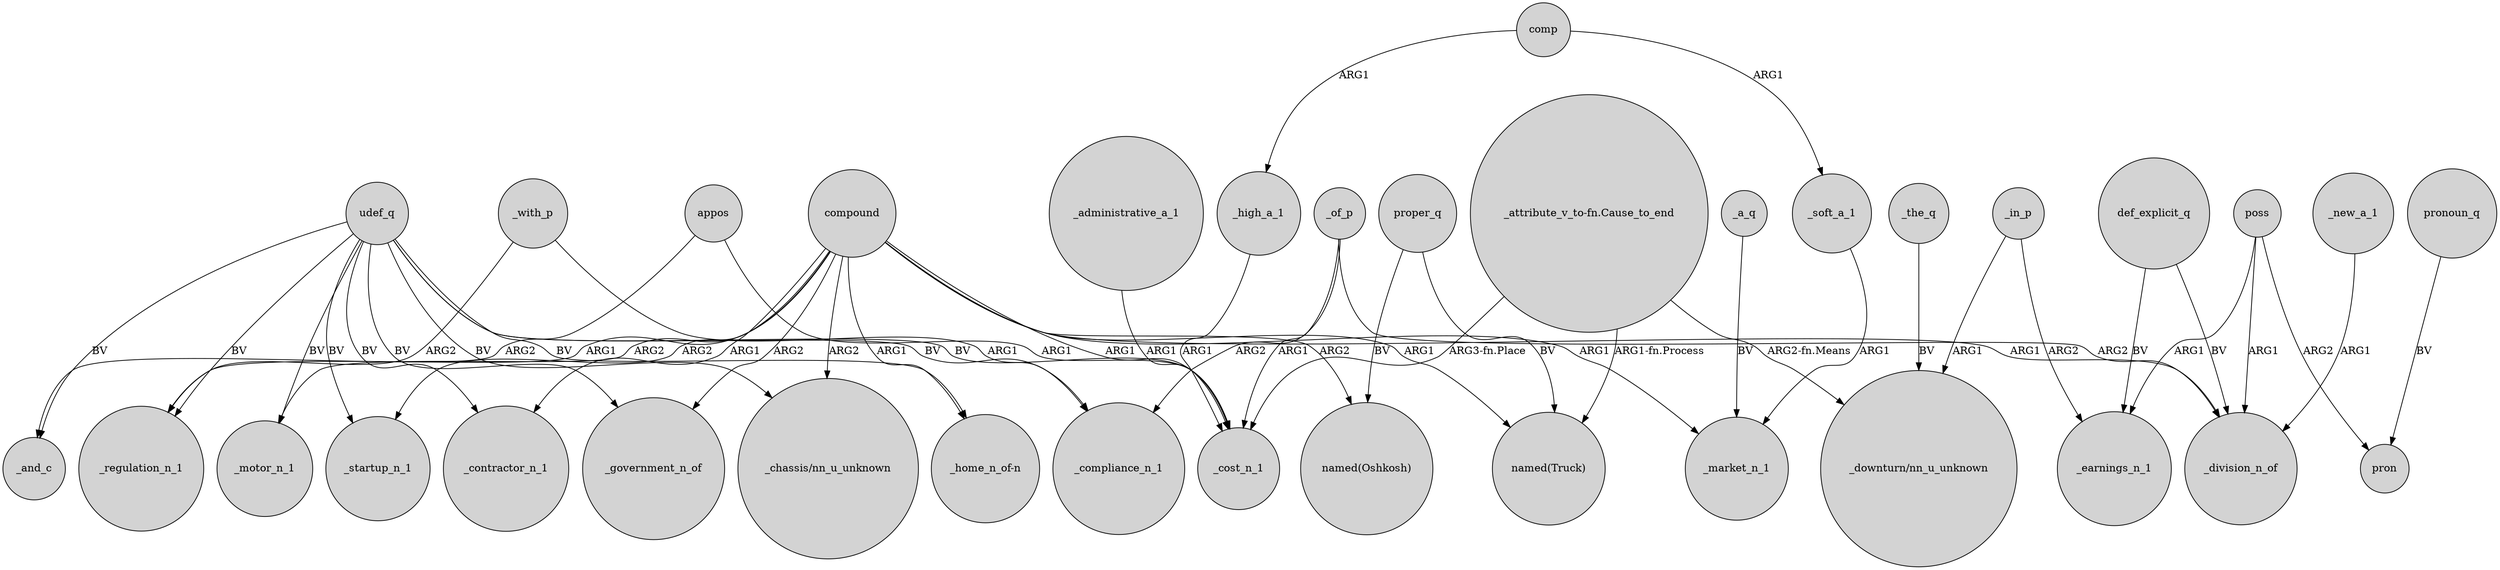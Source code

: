 digraph {
	node [shape=circle style=filled]
	udef_q -> _motor_n_1 [label=BV]
	compound -> _contractor_n_1 [label=ARG1]
	_in_p -> "_downturn/nn_u_unknown" [label=ARG1]
	appos -> _and_c [label=ARG2]
	compound -> _government_n_of [label=ARG2]
	udef_q -> _government_n_of [label=BV]
	udef_q -> "_chassis/nn_u_unknown" [label=BV]
	def_explicit_q -> _division_n_of [label=BV]
	_administrative_a_1 -> _cost_n_1 [label=ARG1]
	appos -> _cost_n_1 [label=ARG1]
	compound -> "named(Oshkosh)" [label=ARG2]
	_of_p -> _cost_n_1 [label=ARG1]
	udef_q -> _and_c [label=BV]
	udef_q -> _contractor_n_1 [label=BV]
	"_attribute_v_to-fn.Cause_to_end" -> "named(Truck)" [label="ARG1-fn.Process"]
	_in_p -> _earnings_n_1 [label=ARG2]
	pronoun_q -> pron [label=BV]
	compound -> "_home_n_of-n" [label=ARG1]
	proper_q -> "named(Truck)" [label=BV]
	_high_a_1 -> _cost_n_1 [label=ARG1]
	poss -> pron [label=ARG2]
	_with_p -> _compliance_n_1 [label=ARG1]
	compound -> _regulation_n_1 [label=ARG1]
	comp -> _soft_a_1 [label=ARG1]
	_of_p -> _division_n_of [label=ARG2]
	"_attribute_v_to-fn.Cause_to_end" -> _cost_n_1 [label="ARG3-fn.Place"]
	compound -> "named(Truck)" [label=ARG1]
	udef_q -> "_home_n_of-n" [label=BV]
	compound -> _motor_n_1 [label=ARG2]
	comp -> _high_a_1 [label=ARG1]
	_with_p -> _regulation_n_1 [label=ARG2]
	def_explicit_q -> _earnings_n_1 [label=BV]
	udef_q -> _startup_n_1 [label=BV]
	poss -> _earnings_n_1 [label=ARG1]
	compound -> _division_n_of [label=ARG1]
	udef_q -> _compliance_n_1 [label=BV]
	"_attribute_v_to-fn.Cause_to_end" -> "_downturn/nn_u_unknown" [label="ARG2-fn.Means"]
	_of_p -> _compliance_n_1 [label=ARG2]
	udef_q -> _regulation_n_1 [label=BV]
	_the_q -> "_downturn/nn_u_unknown" [label=BV]
	proper_q -> "named(Oshkosh)" [label=BV]
	_a_q -> _market_n_1 [label=BV]
	poss -> _division_n_of [label=ARG1]
	_new_a_1 -> _division_n_of [label=ARG1]
	compound -> _startup_n_1 [label=ARG2]
	compound -> _cost_n_1 [label=ARG1]
	_soft_a_1 -> _market_n_1 [label=ARG1]
	compound -> _market_n_1 [label=ARG1]
	compound -> "_chassis/nn_u_unknown" [label=ARG2]
	udef_q -> _cost_n_1 [label=BV]
}
